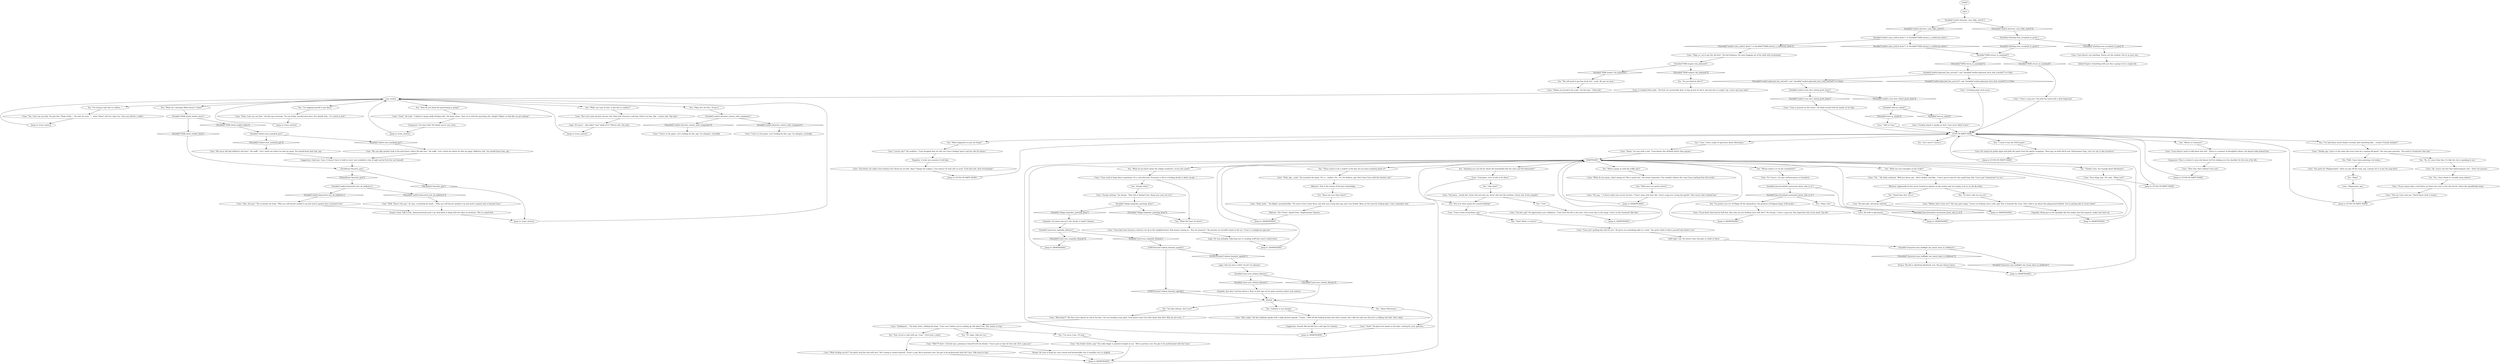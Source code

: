 # PARTY / CUNO MAIN
# CUNO'S main hub inside whirling and on the island. It's like KIM MAIN
# ==================================================
digraph G {
	  0 [label="START"];
	  1 [label="input"];
	  2 [label="Cuno: \"We can take another look in the mini-tower, where the bed was.\" He sniffs. \"Let's check out where he shot my gimp. Ballistics shit. You should know that, pig.\""];
	  3 [label="Drama: The kid is admitting falsehood, sire. He just doesn't know."];
	  4 [label="IsTHCPresent(\"radical_feminist_agenda\")"];
	  5 [label="IsTHCPresent(\"radical_feminist_agenda\")", shape=diamond];
	  6 [label="!(IsTHCPresent(\"radical_feminist_agenda\"))", shape=diamond];
	  7 [label="Logic: Does he have a little *crush* on Lilienne?"];
	  8 [label="Jump to: [CUNO IN PARTY MAIN]"];
	  9 [label="Variable[\"auto.on_island\"]"];
	  10 [label="Variable[\"auto.on_island\"]", shape=diamond];
	  11 [label="!(Variable[\"auto.on_island\"])", shape=diamond];
	  12 [label="You: \"There seems to be a seafort in the bay. Do you know anything about it?\""];
	  13 [label="You: \"Well, I have been partying a lot lately...\""];
	  14 [label="Cuno: \"Sure thing, pig.\" He nods. \"What now?\""];
	  15 [label="Cuno: \"Goddamnit...\" He looks down, shaking his head. \"Cuno can't believe you're making up shit about him. This needs to stop.\""];
	  16 [label="You: \"You ever been inside the ruined building?\""];
	  17 [label="You: \"Except what?\""];
	  18 [label="Cuno: \"Cuno doesn't want to talk about this shit.\" There is a moment of thoughtful silence. He almost looks behind him."];
	  19 [label="You: \"Do you think he did it?\""];
	  20 [label="You: \"How do you think the questioning is going?\""];
	  21 [label="Variable[\"TASK.check_seafort_done\"]"];
	  22 [label="Variable[\"TASK.check_seafort_done\"]", shape=diamond];
	  23 [label="!(Variable[\"TASK.check_seafort_done\"])", shape=diamond];
	  24 [label="Jump to: [MARTINAISE]"];
	  25 [label="You: \"So who's side are you on?\""];
	  26 [label="Variable[\"seafort.phasmid_has_arrived\"]  and  Variable[\"seafort.phasmid_intro_hub_reached\"] == false"];
	  27 [label="Variable[\"seafort.phasmid_has_arrived\"]  and  Variable[\"seafort.phasmid_intro_hub_reached\"] == false", shape=diamond];
	  28 [label="!(Variable[\"seafort.phasmid_has_arrived\"]  and  Variable[\"seafort.phasmid_intro_hub_reached\"] == false)", shape=diamond];
	  29 [label="Cuno: \"A fucking giant stick insect...\""];
	  30 [label="MARTINAISE"];
	  31 [label="Cuno: \"You gotta hit *Magnesolam*, when you get off the train, pig. I always hit it to get the mag back.\""];
	  32 [label="Cuno: \"You know... break shit, throw shit into the sea, throw shit into the windows, throw shit at the seagulls.\""];
	  33 [label="Jump to: [MARTINAISE]"];
	  34 [label="Cuno: \"You bet, pig!\" He appreciates your validation. \"Cuno lives the life to the max. Lives every day to the mega. Cuno's in the *moment* like that.\""];
	  35 [label="You: \"I'm trying to get him to confess...\""];
	  36 [label="Rhetoric: This is the extent of the boy's knowledge."];
	  37 [label="Variable[\"jam.horseback_monument_know_who_it_is\"]"];
	  38 [label="Variable[\"jam.horseback_monument_know_who_it_is\"]", shape=diamond];
	  39 [label="!(Variable[\"jam.horseback_monument_know_who_it_is\"])", shape=diamond];
	  40 [label="Jump to: [CUNO IN PARTY MAIN]"];
	  41 [label="Variable[\"seafort.deserter_cuno_fake_switch\"]"];
	  42 [label="Variable[\"seafort.deserter_cuno_fake_switch\"]", shape=diamond];
	  43 [label="!(Variable[\"seafort.deserter_cuno_fake_switch\"])", shape=diamond];
	  44 [label="Variable[\"seafort.kimswitch_lets_do_ballistics\"]"];
	  45 [label="Variable[\"seafort.kimswitch_lets_do_ballistics\"]", shape=diamond];
	  46 [label="!(Variable[\"seafort.kimswitch_lets_do_ballistics\"])", shape=diamond];
	  47 [label="You: \"Small time shit. Got it.\""];
	  48 [label="Rhetoric: The *Train*. Speed-Train. Amphetamine Express."];
	  49 [label="Jump to: [MARTINAISE]"];
	  50 [label="Jump to: [MARTINAISE]"];
	  51 [label="You: \"You like Lilienne, don't you?\""];
	  52 [label="Variable[\"seafort.cuno_switch_done\"]  or Variable[\"TASK.extract_a_confession_done\"]"];
	  53 [label="Variable[\"seafort.cuno_switch_done\"]  or Variable[\"TASK.extract_a_confession_done\"]", shape=diamond];
	  54 [label="!(Variable[\"seafort.cuno_switch_done\"]  or Variable[\"TASK.extract_a_confession_done\"])", shape=diamond];
	  55 [label="Jump to: [CUNO IN PARTY MAIN]"];
	  56 [label="Cuno: \"Ah, Cuno's not into that hallucinogenic shit -- that's for pussies.\""];
	  57 [label="You: \"Thanks Cuno, but enough about Martinaise.\""];
	  58 [label="You: \"Cool.\""];
	  59 [label="Cuno: \"Cool place. Lot's of shit to do there.\""];
	  60 [label="You: \"What can I put on him, to get him to confess?\""];
	  61 [label="Suggestion: Good one, Cuno. It doesn't have to hold in court. Just establish a line of sight and he'll do the rest himself."];
	  62 [label="Cuno: \"He's into some ancient warrior shit. Hate shit. Pressure cook him. Push it on him, like -- motive shit. Pig style.\""];
	  63 [label="Jump to: [cuno_motive]"];
	  64 [label="Jump to: [cuno_motive]"];
	  65 [label="Empathy: Being put in the spotlight like this makes him feel exposed, makes him lash out."];
	  66 [label="Variable[\"seafort.cuno_first_island_greet_done\"]"];
	  67 [label="Variable[\"seafort.cuno_first_island_greet_done\"]", shape=diamond];
	  68 [label="!(Variable[\"seafort.cuno_first_island_greet_done\"])", shape=diamond];
	  69 [label="Cuno: \"Cuno's a pig now.\" He picks his tooth with a dirty fingernail."];
	  70 [label="Cuno: \"Shoot,\" he says with a nod. \"Cuno knows this shithole better than anyone.\""];
	  71 [label="Cuno: \"Totally, pig. Cuno's in the same shit every time he's coming off speed.\" His tone gets parental. \"You need to *medicate* that shit.\""];
	  72 [label="You: \"Whose statue is it on the roundabout?\""];
	  73 [label="Jump to: [MARTINAISE]"];
	  74 [label="You: \"Like what?\""];
	  75 [label="You: \"I want to buy the FALN pants.\""];
	  76 [label="Cuno: \"Good.\" He nods. \"I think it's going really fucking well.\" He leans closer. \"Just cut it with the punching shit, alright? Makes us look like we got nothing.\""];
	  77 [label="Cuno: \"Well *I* don't,\" the kid says, pointing to himself with his thumb. \"Cuno's got no time for this shit. He's a pig now.\""];
	  78 [label="You: \"We still need to get him back, but... yeah. We got our man.\""];
	  79 [label="Cuno: \"Talk to Cuno.\""];
	  80 [label="Cuno: \"Cuno used to hang there sometimes. It's a real shit-hole. Everyone is old or a fucking drunk or dead, except...\""];
	  81 [label="Jump to: [MARTINAISE]"];
	  82 [label="cuno_motive"];
	  83 [label="Cuno: \"Cuno's in the game. Let's fucking do this, pig.\" he whispers, excitedly."];
	  84 [label="Cuno: \"Well. There's the gun,\" he says, scratching his head... \"Why you still haven't picked it up and used it against him is beyond Cuno.\""];
	  85 [label="Jump to: [MARTINAISE]"];
	  86 [label="Jump to: [CUNO IN PARTY MAIN]"];
	  87 [label="Half Light: Liar. He doesn't have the guts to climb in there."];
	  88 [label="You: \"Cuno, I have couple of questions about Martinaise.\""];
	  89 [label="You: \"Let's move!\" [Leave.]"];
	  90 [label="Cuno: \"Okay, so, we've got the old fuck.\" The kid whispers, his eyes bugging out of his skull with excitement."];
	  91 [label="You: \"What am I missing? What haven't I done?\""];
	  92 [label="Cuno: \"Locust city?\" He swallows. \"Cuno dropped that art shit coz Cuno's fucking *poor* and has shit for brains.\""];
	  93 [label="Cuno: \"You better not make Cuno fucking *cry* about his art-shit, okay? Change the subject, Cuno doesn't do that shit no more. Fuck that shit, fuck *everything*.\""];
	  94 [label="Logic: He was probably collecting tare or stealing stuff that wasn't nailed down."];
	  95 [label="You: \"It's okay, I like her too.\""];
	  96 [label="Variable[\"character.cuno_halflight_liar_hasnt_been_to_hiddeout\"]"];
	  97 [label="Variable[\"character.cuno_halflight_liar_hasnt_been_to_hiddeout\"]", shape=diamond];
	  98 [label="!(Variable[\"character.cuno_halflight_liar_hasnt_been_to_hiddeout\"])", shape=diamond];
	  99 [label="Variable[\"TASK.inspect_the_phasmid\"]"];
	  100 [label="Variable[\"TASK.inspect_the_phasmid\"]", shape=diamond];
	  101 [label="!(Variable[\"TASK.inspect_the_phasmid\"])", shape=diamond];
	  102 [label="Cuno: \"What do you mean, what's going on? This is good shit.\" He seems surprised. \"You wouldn't believe the crap Cuno's getting from the trucks.\""];
	  103 [label="Cuno: \"If you wanna take a real blasto, go down the coast to the old church, where the speedfreaks hang.\""];
	  104 [label="Jump to: [MARTINAISE]"];
	  105 [label="You: \"Have you ever been there?\""];
	  106 [label="You: \"Anything you can tell me about the boardwalk with the ruins and the fishmarket?\""];
	  107 [label="Jump to: [cuno_motive]"];
	  108 [label="You: \"What happened to your art thing?\""];
	  109 [label="Cuno: The kid nods, obviously relieved."];
	  110 [label="Cuno: \"Whose side's Cuno on?!\" His tone gets angry. \"Cuno's on fucking Cuno's side, pig! This is beneath the Cuno. Don't talk to me about this playground bullshit. You're getting shit in Cuno's head.\""];
	  111 [label="Cuno: \"Makes you proud to be a pig,\" the kid says. \"Oink oink.\""];
	  112 [label="Cuno: \"Fucking island is spooky as fuck. Cuno never liked it here.\""];
	  113 [label="Cuno: \"Cuno ain't spoiling this shit for you.\" He gives you something akin to a wink. \"You gotta climb in there yourself and check it out.\""];
	  114 [label="Empathy: You know who isn't old, drunk, or dead? Lilienne."];
	  115 [label="Empathy: Just don't ask him about it. Boys in that age can be quite sensitive about such matters."];
	  116 [label="You: \"I'm sorry, Cuno. I'll stop.\""];
	  117 [label="Jump to: [MARTINAISE]"];
	  118 [label="You: \"I'm pretty sure it's of Filippe III the Squanderer, the greatest of Flippian kings of Revachol...\""];
	  119 [label="Jump to: [cuno_motive]"];
	  120 [label="You: \"Your secret is safe with me, Cuno.\" (Give him a wink.)"];
	  121 [label="Variable[\"TASK.return_to_mainland\"]"];
	  122 [label="Variable[\"TASK.return_to_mainland\"]", shape=diamond];
	  123 [label="!(Variable[\"TASK.return_to_mainland\"])", shape=diamond];
	  124 [label="Cuno: \"Cuno is present on the scene.\" He looks around with his hands on his hips."];
	  125 [label="You: \"What have you gotten there?\""];
	  126 [label="Cuno: \"Yeah, yeah...\" He fidgets uncomfortably. \"Of course Cuno's been there, but that was a long time ago and I was fucked. Been on the train for fucking days. Can't remember shit.\""];
	  127 [label="Cuno: \"Cuno's been everywhere, pig.\""];
	  128 [label="Composure: That is a look of a man who knows he'll be looking over his shoulder for the rest of his life."];
	  129 [label="Cuno: \"Yes, Cuno can see that. You got this. Think of like...\" He rubs his nose. \"... what *other* shit he's done too. Cuno can tell he's a killer.\""];
	  130 [label="Suggestion: Sounds like the kid has a soft spot for Lilienne."];
	  131 [label="Cuno: \"Yeah?\" He places his hands on the hips, waiting for your question."];
	  132 [label="Cuno: \"Yeah, pig... yeah.\" He scratches his head. \"It's a... seafort. For... It's for defence, pig. Don't bore Cuno with this historic shit.\""];
	  133 [label="You: \"What's going on with the traffic jam?\""];
	  134 [label="Jump to: [MARTINAISE]"];
	  135 [label="Cuno: \"That toxic shit's behind Cuno now.\""];
	  136 [label="Cuno: He unzips his jacket again and pulls the pants from the plastic wrapping. \"Here pig, we both FALN now. Performance Pigs. Let's try not to shit ourselves.\""];
	  137 [label="Variable[\"seafort.deserter_motive_with_companion\"]"];
	  138 [label="Variable[\"seafort.deserter_motive_with_companion\"]", shape=diamond];
	  139 [label="!(Variable[\"seafort.deserter_motive_with_companion\"])", shape=diamond];
	  140 [label="Variable[\"seafort.nest_mainhub_got\"]"];
	  141 [label="Variable[\"seafort.nest_mainhub_got\"]", shape=diamond];
	  142 [label="!(Variable[\"seafort.nest_mainhub_got\"])", shape=diamond];
	  143 [label="Cuno: \"Cuno's in the game. Let's fucking do this, pig.\" he whispers, excitedly."];
	  144 [label="Composure: You hear that? He thinks you're very close..."];
	  145 [label="Jump to: [CUNO IN PARTY MAIN]"];
	  146 [label="Rhetoric: Apparently he has never formed an opinion on the matter and isn't going to do so on the fly either."];
	  147 [label="Variable[\"yard.cuno_elchem_lilienne\"]"];
	  148 [label="Variable[\"yard.cuno_elchem_lilienne\"]", shape=diamond];
	  149 [label="!(Variable[\"yard.cuno_elchem_lilienne\"])", shape=diamond];
	  150 [label="You: \"About Martinaise...\""];
	  151 [label="Cuno: \"Oh, pig...\" A clever smile runs across his face. \"Cuno's done with that shit. Cuno's a pig now. Living the pig-life. That reaver shit's behind him.\""];
	  152 [label="You: \"What did *you* do there?\""];
	  153 [label="CheckItem(\"deserter_gun\")"];
	  154 [label="CheckItem(\"deserter_gun\")", shape=diamond];
	  155 [label="!(CheckItem(\"deserter_gun\"))", shape=diamond];
	  156 [label="Cuno: \"Also, the gun.\" The scratches his head. \"Why you still haven't picked it up and used it against him is beyond Cuno.\""];
	  157 [label="Empathy: A truly rare moment of self pity."];
	  158 [label="Cuno: \"What fucking secret?! You gotta stop this shit with me!\" He's trying to control himself. \"Cuno's a pig. We're partners now. You got to be professional with the Cuno. Talk sense to him.\""];
	  159 [label="Cuno: \"Uh...\" He looks confused. \"Well you know, pig... Shit's fucked. And like... Cuno's got no time for this small time shit. Cuno's got *enterprises* to run.\""];
	  160 [label="You: \"No, it's more than that. It's like the city is speaking to me.\""];
	  161 [label="You: \"What are your thoughts on the strike?\""];
	  162 [label="You: \"No, I don't think it's actually drug related...\""];
	  163 [label="Cuno: \"Wha-what?!\" His face turns almost as red as his hair. \"Are you fucking crazy, pig?! Cuno doesn't give two shits about that bird. Why do you even...?\""];
	  164 [label="Cuno: He nods in agreement."];
	  165 [label="You: \"Where is Cunoesse?\""];
	  166 [label="Cuno: A crooked little smile. \"Oh fuck, he's practically dyin' to big up how he did it. Just get him to cough it up. Cuno's got your back.\""];
	  167 [label="You: \"I'm slapping myself to get ideas!\""];
	  168 [label="You: \"Okay, let's do this.\" [Leave.]"];
	  169 [label="Drama: Good. Talk to him, demonstratively pick it up, then push it along with the other accusations. This is a good idea."];
	  170 [label="Cuno: \"Yeah, Cuno can see that,\" the kid says seriously. \"So can fuckin' murderoonie here. You should stop -- it's weird as fuck.\""];
	  171 [label="Logic: Of course -- why didn't *you* think of it?! Motive shit. Pig style."];
	  172 [label="Cuno: Cuno doesn't say anything. Stares out the window. You're on your own."];
	  173 [label="Cuno: \"You fuckin' better, pig!\" His index finger is pointed straight at you. \"We're partners now. You got to be professional with the Cuno.\""];
	  174 [label="You: \"Okay. Cool.\""];
	  175 [label="Variable[\"village.netpicker_greeting_done\"]"];
	  176 [label="Variable[\"village.netpicker_greeting_done\"]", shape=diamond];
	  177 [label="!(Variable[\"village.netpicker_greeting_done\"])", shape=diamond];
	  178 [label="Jump to: [cuno_motive]"];
	  179 [label="Cuno: \"We never did that ballistics shit here.\" He sniffs. \"Let's check out where he shot my gimp. You should know that shit, pig.\""];
	  180 [label="Inland Empire: Something tells you this is going to be a rough ride."];
	  181 [label="Drama: He tries to keep his voice casual and businesslike, but it trembles ever so slightly."];
	  182 [label="You: \"I've had these weird shakes recently. And something like... visions? Sounds familiar?\""];
	  183 [label="Cuno: \"If you know that history buff shit, then why are you fucking Cuno with this?\" He shrugs. \"Cuno's a pig now. Has important shit on his mind. Pig shit.\""];
	  184 [label="CUNO IN PARTY MAIN"];
	  186 [label="Jump to: [MARTINAISE]"];
	  187 [label="Cuno: \"She's okay,\" the kid suddenly speaks with a high pitched squeak. \"I mean... With all the fucking drunks and relics around, she's like the only one who isn't a walking shit hole. She's okay.\""];
	  188 [label="You: \"Mag?\""];
	  189 [label="Cuno: \"It's Cuno's,\" he says without pause or hesitation."];
	  190 [label="Cuno: \"Tell 'em Cuno sent you. They'll know what it means.\""];
	  191 [label="Jump to: [MARTINAISE]"];
	  192 [label="thehub"];
	  193 [label="Cuno: \"Except nothing.\" He shrugs. \"That shit is behind Cuno. Keep your nose out of it.\""];
	  194 [label="Variable[\"whirling.cuno_accepted_to_party\"]"];
	  195 [label="Variable[\"whirling.cuno_accepted_to_party\"]", shape=diamond];
	  196 [label="!(Variable[\"whirling.cuno_accepted_to_party\"])", shape=diamond];
	  197 [label="You: \"Lilienne is nice though.\""];
	  198 [label="You: \"What do you know about the village southwest, across the canal?\""];
	  199 [label="Cuno: \"Magnesium, pig.\""];
	  200 [label="You: \"Yeah? What's in there?\""];
	  201 [label="Variable[\"yard.cuno_empathy_lilienne\"]"];
	  202 [label="Variable[\"yard.cuno_empathy_lilienne\"]", shape=diamond];
	  203 [label="!(Variable[\"yard.cuno_empathy_lilienne\"])", shape=diamond];
	  204 [label="Cuno: \"Cuno had some business ventures set up in the neighbourhood. Had money coming in... But not anymore.\" He punches an invisible target in the air. \"Cuno's a straight-ass pig now.\""];
	  0 -> 1
	  1 -> 41
	  2 -> 61
	  3 -> 117
	  4 -> 5
	  4 -> 6
	  5 -> 192
	  6 -> 7
	  7 -> 147
	  8 -> 184
	  9 -> 10
	  9 -> 11
	  10 -> 112
	  11 -> 79
	  12 -> 132
	  13 -> 31
	  14 -> 55
	  15 -> 120
	  15 -> 116
	  15 -> 95
	  16 -> 127
	  17 -> 193
	  18 -> 128
	  19 -> 166
	  20 -> 76
	  21 -> 22
	  21 -> 23
	  22 -> 153
	  23 -> 140
	  24 -> 30
	  25 -> 110
	  26 -> 27
	  26 -> 28
	  27 -> 29
	  28 -> 66
	  29 -> 184
	  30 -> 161
	  30 -> 133
	  30 -> 198
	  30 -> 72
	  30 -> 106
	  30 -> 12
	  30 -> 57
	  31 -> 188
	  32 -> 16
	  32 -> 58
	  33 -> 30
	  34 -> 50
	  35 -> 129
	  36 -> 105
	  37 -> 38
	  37 -> 39
	  38 -> 174
	  38 -> 118
	  39 -> 104
	  40 -> 184
	  41 -> 42
	  41 -> 43
	  42 -> 52
	  43 -> 194
	  44 -> 45
	  44 -> 46
	  45 -> 156
	  46 -> 84
	  47 -> 109
	  48 -> 33
	  49 -> 30
	  50 -> 30
	  51 -> 163
	  52 -> 53
	  52 -> 54
	  53 -> 121
	  54 -> 90
	  55 -> 184
	  56 -> 162
	  57 -> 14
	  58 -> 34
	  59 -> 16
	  59 -> 74
	  60 -> 62
	  61 -> 153
	  62 -> 171
	  63 -> 82
	  64 -> 82
	  65 -> 186
	  66 -> 67
	  66 -> 68
	  67 -> 124
	  68 -> 9
	  69 -> 184
	  70 -> 30
	  71 -> 160
	  71 -> 13
	  72 -> 189
	  73 -> 30
	  74 -> 32
	  75 -> 136
	  76 -> 144
	  77 -> 181
	  78 -> 111
	  79 -> 184
	  80 -> 152
	  80 -> 17
	  81 -> 30
	  82 -> 35
	  82 -> 167
	  82 -> 168
	  82 -> 20
	  82 -> 91
	  82 -> 60
	  84 -> 169
	  85 -> 30
	  86 -> 184
	  87 -> 96
	  88 -> 70
	  90 -> 99
	  91 -> 21
	  92 -> 157
	  93 -> 145
	  94 -> 49
	  95 -> 77
	  96 -> 97
	  96 -> 98
	  97 -> 117
	  98 -> 3
	  99 -> 100
	  99 -> 101
	  100 -> 78
	  101 -> 19
	  102 -> 125
	  103 -> 190
	  104 -> 30
	  105 -> 126
	  106 -> 59
	  107 -> 82
	  108 -> 92
	  109 -> 191
	  110 -> 65
	  112 -> 184
	  113 -> 87
	  114 -> 201
	  115 -> 192
	  116 -> 173
	  117 -> 30
	  118 -> 183
	  119 -> 82
	  120 -> 158
	  121 -> 122
	  121 -> 123
	  122 -> 69
	  123 -> 26
	  124 -> 184
	  125 -> 151
	  126 -> 48
	  127 -> 200
	  128 -> 135
	  129 -> 63
	  130 -> 85
	  131 -> 85
	  132 -> 36
	  133 -> 102
	  134 -> 30
	  135 -> 8
	  136 -> 40
	  137 -> 138
	  137 -> 139
	  138 -> 83
	  139 -> 143
	  140 -> 141
	  140 -> 142
	  141 -> 2
	  142 -> 179
	  144 -> 178
	  145 -> 184
	  146 -> 25
	  146 -> 47
	  147 -> 148
	  147 -> 149
	  148 -> 115
	  149 -> 192
	  150 -> 131
	  151 -> 73
	  152 -> 204
	  153 -> 154
	  153 -> 155
	  154 -> 107
	  155 -> 44
	  156 -> 169
	  157 -> 93
	  158 -> 134
	  159 -> 146
	  160 -> 56
	  161 -> 159
	  162 -> 103
	  163 -> 15
	  164 -> 104
	  165 -> 18
	  166 -> 82
	  167 -> 170
	  168 -> 137
	  169 -> 107
	  170 -> 64
	  171 -> 119
	  172 -> 180
	  173 -> 134
	  174 -> 164
	  175 -> 176
	  175 -> 177
	  176 -> 114
	  177 -> 152
	  178 -> 82
	  179 -> 61
	  181 -> 134
	  182 -> 71
	  183 -> 24
	  184 -> 165
	  184 -> 75
	  184 -> 108
	  184 -> 182
	  184 -> 88
	  184 -> 89
	  186 -> 30
	  187 -> 130
	  188 -> 199
	  189 -> 37
	  190 -> 86
	  191 -> 30
	  192 -> 51
	  192 -> 197
	  192 -> 150
	  193 -> 175
	  194 -> 195
	  194 -> 196
	  195 -> 121
	  196 -> 172
	  197 -> 187
	  198 -> 80
	  199 -> 86
	  200 -> 113
	  201 -> 202
	  201 -> 203
	  202 -> 4
	  203 -> 81
	  204 -> 94
}


